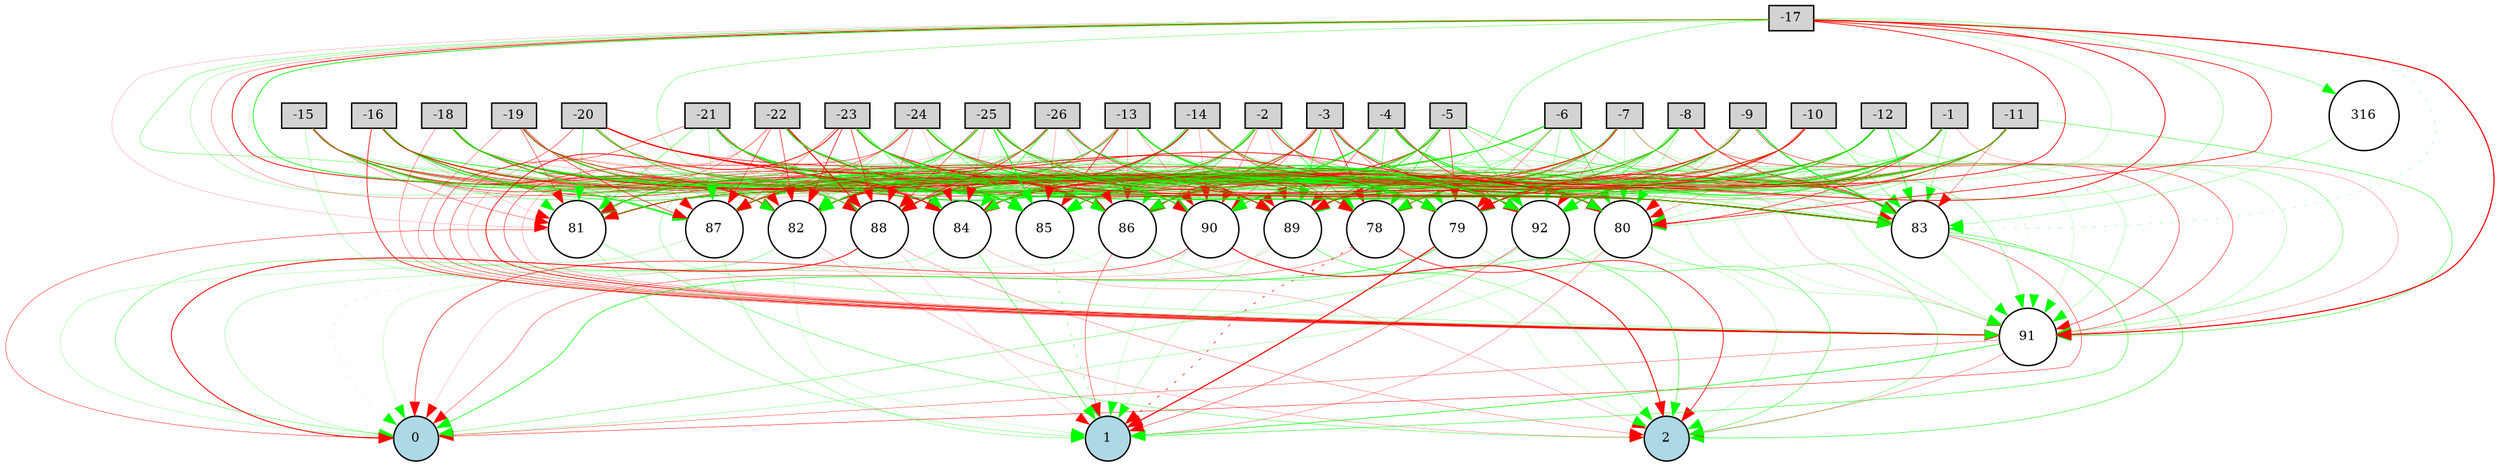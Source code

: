 digraph {
	node [fontsize=9 height=0.2 shape=circle width=0.2]
	-1 [fillcolor=lightgray shape=box style=filled]
	-2 [fillcolor=lightgray shape=box style=filled]
	-3 [fillcolor=lightgray shape=box style=filled]
	-4 [fillcolor=lightgray shape=box style=filled]
	-5 [fillcolor=lightgray shape=box style=filled]
	-6 [fillcolor=lightgray shape=box style=filled]
	-7 [fillcolor=lightgray shape=box style=filled]
	-8 [fillcolor=lightgray shape=box style=filled]
	-9 [fillcolor=lightgray shape=box style=filled]
	-10 [fillcolor=lightgray shape=box style=filled]
	-11 [fillcolor=lightgray shape=box style=filled]
	-12 [fillcolor=lightgray shape=box style=filled]
	-13 [fillcolor=lightgray shape=box style=filled]
	-14 [fillcolor=lightgray shape=box style=filled]
	-15 [fillcolor=lightgray shape=box style=filled]
	-16 [fillcolor=lightgray shape=box style=filled]
	-17 [fillcolor=lightgray shape=box style=filled]
	-18 [fillcolor=lightgray shape=box style=filled]
	-19 [fillcolor=lightgray shape=box style=filled]
	-20 [fillcolor=lightgray shape=box style=filled]
	-21 [fillcolor=lightgray shape=box style=filled]
	-22 [fillcolor=lightgray shape=box style=filled]
	-23 [fillcolor=lightgray shape=box style=filled]
	-24 [fillcolor=lightgray shape=box style=filled]
	-25 [fillcolor=lightgray shape=box style=filled]
	-26 [fillcolor=lightgray shape=box style=filled]
	0 [fillcolor=lightblue style=filled]
	1 [fillcolor=lightblue style=filled]
	2 [fillcolor=lightblue style=filled]
	316 [fillcolor=white style=filled]
	78 [fillcolor=white style=filled]
	79 [fillcolor=white style=filled]
	80 [fillcolor=white style=filled]
	81 [fillcolor=white style=filled]
	82 [fillcolor=white style=filled]
	83 [fillcolor=white style=filled]
	84 [fillcolor=white style=filled]
	85 [fillcolor=white style=filled]
	86 [fillcolor=white style=filled]
	87 [fillcolor=white style=filled]
	88 [fillcolor=white style=filled]
	89 [fillcolor=white style=filled]
	90 [fillcolor=white style=filled]
	91 [fillcolor=white style=filled]
	92 [fillcolor=white style=filled]
	-1 -> 78 [color=green penwidth=0.4027933145148421 style=solid]
	-1 -> 79 [color=red penwidth=0.35918908781732795 style=solid]
	-1 -> 80 [color=red penwidth=0.4459715312888851 style=solid]
	-1 -> 81 [color=green penwidth=0.32407779683077065 style=solid]
	-1 -> 82 [color=green penwidth=0.566751062707378 style=solid]
	-1 -> 83 [color=green penwidth=0.24364694885864965 style=solid]
	-1 -> 84 [color=red penwidth=0.2527629052518066 style=solid]
	-1 -> 85 [color=red penwidth=0.2845633802669243 style=solid]
	-1 -> 86 [color=green penwidth=0.3563290168486619 style=solid]
	-1 -> 87 [color=green penwidth=0.41580757434330784 style=solid]
	-1 -> 88 [color=green penwidth=0.36086179184467104 style=solid]
	-1 -> 89 [color=green penwidth=0.675599731255582 style=solid]
	-1 -> 90 [color=red penwidth=0.18034636778347507 style=solid]
	-1 -> 91 [color=red penwidth=0.16793594258266786 style=solid]
	-1 -> 92 [color=green penwidth=0.14814962948755422 style=solid]
	-2 -> 78 [color=green penwidth=0.4186584657615122 style=solid]
	-2 -> 79 [color=red penwidth=0.13966143694574498 style=solid]
	-2 -> 80 [color=red penwidth=0.1573511674832305 style=solid]
	-2 -> 81 [color=green penwidth=0.28057007944098356 style=solid]
	-2 -> 82 [color=green penwidth=0.26279250869605786 style=solid]
	-2 -> 83 [color=red penwidth=0.196708599400162 style=solid]
	-2 -> 84 [color=red penwidth=0.321979640130073 style=solid]
	-2 -> 85 [color=green penwidth=0.41970708869769013 style=solid]
	-2 -> 86 [color=green penwidth=0.44653639689280555 style=solid]
	-2 -> 87 [color=red penwidth=0.22969978832672544 style=solid]
	-2 -> 88 [color=green penwidth=0.2850588678715324 style=solid]
	-2 -> 89 [color=red penwidth=0.12434749927079089 style=solid]
	-2 -> 90 [color=red penwidth=0.257134220150982 style=solid]
	-2 -> 91 [color=red penwidth=0.12338852339375611 style=solid]
	-2 -> 92 [color=red penwidth=0.2341581217718553 style=solid]
	-3 -> 78 [color=red penwidth=0.4947014231705761 style=solid]
	-3 -> 79 [color=red penwidth=0.23607901314231813 style=solid]
	-3 -> 80 [color=green penwidth=0.26718802443361556 style=solid]
	-3 -> 81 [color=green penwidth=0.17874120586444064 style=solid]
	-3 -> 82 [color=red penwidth=0.3368822768137131 style=solid]
	-3 -> 83 [color=green penwidth=0.339813067006971 style=solid]
	-3 -> 84 [color=red penwidth=0.16877817824875002 style=solid]
	-3 -> 85 [color=green penwidth=0.17336633477903923 style=solid]
	-3 -> 86 [color=red penwidth=0.5257588386954609 style=solid]
	-3 -> 87 [color=red penwidth=0.18879744503299606 style=solid]
	-3 -> 88 [color=green penwidth=0.1432600125256026 style=solid]
	-3 -> 89 [color=green penwidth=0.5039738173657902 style=solid]
	-3 -> 90 [color=red penwidth=0.25656379291738546 style=solid]
	-3 -> 91 [color=green penwidth=0.15241966456740483 style=solid]
	-3 -> 92 [color=red penwidth=0.5582504276672329 style=solid]
	-4 -> 78 [color=green penwidth=0.25919107392867496 style=solid]
	-4 -> 79 [color=green penwidth=0.11390005961254906 style=solid]
	-4 -> 80 [color=green penwidth=0.6339480079211838 style=solid]
	-4 -> 81 [color=green penwidth=0.30487355910919267 style=solid]
	-4 -> 82 [color=green penwidth=0.2231779441140056 style=solid]
	-4 -> 83 [color=green penwidth=0.6101616286723521 style=solid]
	-4 -> 84 [color=red penwidth=0.13455584296304013 style=solid]
	-4 -> 85 [color=green penwidth=0.32664095704528484 style=solid]
	-4 -> 86 [color=green penwidth=0.23407217657446866 style=solid]
	-4 -> 87 [color=green penwidth=0.3222912692992591 style=solid]
	-4 -> 88 [color=green penwidth=0.21286794288618555 style=solid]
	-4 -> 89 [color=red penwidth=0.3449904644850799 style=solid]
	-4 -> 90 [color=green penwidth=0.10653117803149866 style=solid]
	-4 -> 91 [color=green penwidth=0.2323158945433643 style=solid]
	-4 -> 92 [color=red penwidth=0.5220006792083057 style=solid]
	-5 -> 78 [color=green penwidth=0.4089187281403007 style=solid]
	-5 -> 79 [color=red penwidth=0.4037410422936246 style=solid]
	-5 -> 80 [color=red penwidth=0.13135599737093195 style=solid]
	-5 -> 81 [color=red penwidth=0.5743894107768405 style=solid]
	-5 -> 82 [color=green penwidth=0.137982131209283 style=solid]
	-5 -> 83 [color=green penwidth=0.3718753545540733 style=solid]
	-5 -> 84 [color=green penwidth=0.11068144245856348 style=solid]
	-5 -> 85 [color=green penwidth=0.384538522018119 style=solid]
	-5 -> 86 [color=green penwidth=0.3693772213305946 style=solid]
	-5 -> 87 [color=green penwidth=0.3912061053544955 style=solid]
	-5 -> 88 [color=red penwidth=0.12772879670185108 style=solid]
	-5 -> 89 [color=green penwidth=0.5268318823305036 style=solid]
	-5 -> 90 [color=red penwidth=0.10772962323325205 style=solid]
	-5 -> 91 [color=green penwidth=0.14056489655538187 style=dotted]
	-5 -> 92 [color=green penwidth=0.4080331039022742 style=solid]
	-6 -> 78 [color=green penwidth=0.2483083610075839 style=solid]
	-6 -> 79 [color=red penwidth=0.26138857399878435 style=solid]
	-6 -> 80 [color=green penwidth=0.4230856835219283 style=solid]
	-6 -> 81 [color=red penwidth=0.12450312463948142 style=solid]
	-6 -> 82 [color=red penwidth=0.13986379395959775 style=solid]
	-6 -> 83 [color=green penwidth=0.4095660209511268 style=solid]
	-6 -> 84 [color=green penwidth=0.14313779900717663 style=solid]
	-6 -> 85 [color=red penwidth=0.17097145816988846 style=solid]
	-6 -> 86 [color=green penwidth=0.41242350693657737 style=solid]
	-6 -> 87 [color=green penwidth=0.1605996434474653 style=solid]
	-6 -> 88 [color=green penwidth=0.3749414995255881 style=solid]
	-6 -> 89 [color=green penwidth=0.13928090196772114 style=solid]
	-6 -> 90 [color=green penwidth=0.13461273605527815 style=solid]
	-6 -> 91 [color=green penwidth=0.10085169607829417 style=solid]
	-6 -> 92 [color=green penwidth=0.22836395259123782 style=solid]
	-7 -> 78 [color=red penwidth=0.24920631338187338 style=solid]
	-7 -> 79 [color=green penwidth=0.26051271315379004 style=solid]
	-7 -> 80 [color=green penwidth=0.14959139265208515 style=solid]
	-7 -> 81 [color=red penwidth=0.5005228871420657 style=solid]
	-7 -> 82 [color=green penwidth=0.2232364337116856 style=solid]
	-7 -> 83 [color=red penwidth=0.2379525420509605 style=solid]
	-7 -> 84 [color=green penwidth=0.17134233254979564 style=solid]
	-7 -> 85 [color=green penwidth=0.1639881006353845 style=solid]
	-7 -> 86 [color=green penwidth=0.303540479832478 style=solid]
	-7 -> 87 [color=red penwidth=0.43679631516860407 style=solid]
	-7 -> 88 [color=red penwidth=0.1595614085734769 style=solid]
	-7 -> 89 [color=red penwidth=0.19225789093075257 style=solid]
	-7 -> 90 [color=green penwidth=0.23995578216204166 style=solid]
	-7 -> 91 [color=green penwidth=0.1518968778042324 style=solid]
	-7 -> 92 [color=red penwidth=0.20699978166004612 style=solid]
	-8 -> 78 [color=green penwidth=0.1173546162211046 style=solid]
	-8 -> 79 [color=green penwidth=0.350978105188407 style=solid]
	-8 -> 80 [color=green penwidth=0.21824226929452833 style=solid]
	-8 -> 81 [color=green penwidth=0.14648523803236202 style=dotted]
	-8 -> 82 [color=red penwidth=0.4404557778299162 style=solid]
	-8 -> 83 [color=red penwidth=0.5044775000819618 style=solid]
	-8 -> 84 [color=green penwidth=0.14170587019034384 style=solid]
	-8 -> 85 [color=green penwidth=0.261363458914335 style=solid]
	-8 -> 86 [color=red penwidth=0.3215209735807264 style=solid]
	-8 -> 87 [color=green penwidth=0.13196526232377237 style=solid]
	-8 -> 88 [color=green penwidth=0.5062734125574264 style=solid]
	-8 -> 89 [color=red penwidth=0.12430707561655055 style=solid]
	-8 -> 90 [color=green penwidth=0.1397953505350654 style=solid]
	-8 -> 91 [color=red penwidth=0.3545314529275738 style=solid]
	-8 -> 92 [color=green penwidth=0.3707514553073441 style=solid]
	-9 -> 78 [color=red penwidth=0.3721909333413508 style=solid]
	-9 -> 79 [color=green penwidth=0.3224587383734222 style=solid]
	-9 -> 80 [color=red penwidth=0.16212980250963888 style=solid]
	-9 -> 81 [color=green penwidth=0.3538177686248617 style=solid]
	-9 -> 82 [color=red penwidth=0.21501858302840504 style=solid]
	-9 -> 83 [color=green penwidth=0.8090564969430236 style=solid]
	-9 -> 84 [color=red penwidth=0.38862399796646874 style=solid]
	-9 -> 85 [color=red penwidth=0.16459982049551714 style=solid]
	-9 -> 86 [color=green penwidth=0.34898576676565585 style=solid]
	-9 -> 87 [color=red penwidth=0.35456696866121873 style=solid]
	-9 -> 88 [color=red penwidth=0.1159711505578147 style=dotted]
	-9 -> 89 [color=red penwidth=0.1786416206505454 style=solid]
	-9 -> 90 [color=green penwidth=0.20094464881680962 style=solid]
	-9 -> 91 [color=red penwidth=0.33127421236292975 style=solid]
	-9 -> 92 [color=green penwidth=0.2006751350670491 style=solid]
	-10 -> 78 [color=green penwidth=0.3199697737792784 style=solid]
	-10 -> 79 [color=red penwidth=0.1956139448094748 style=solid]
	-10 -> 80 [color=red penwidth=0.19400576375720946 style=solid]
	-10 -> 81 [color=red penwidth=0.13256695976394542 style=solid]
	-10 -> 82 [color=green penwidth=0.4900886409072587 style=solid]
	-10 -> 83 [color=green penwidth=0.27044848204497707 style=solid]
	-10 -> 84 [color=red penwidth=0.2444737513883268 style=solid]
	-10 -> 85 [color=green penwidth=0.2903725747663798 style=solid]
	-10 -> 86 [color=red penwidth=0.2926111886951038 style=solid]
	-10 -> 87 [color=red penwidth=0.2128165816255732 style=solid]
	-10 -> 88 [color=red penwidth=0.25629573285180196 style=solid]
	-10 -> 89 [color=red penwidth=0.4432289498498715 style=solid]
	-10 -> 90 [color=red penwidth=0.1520705693943285 style=solid]
	-10 -> 91 [color=green penwidth=0.14527678252483028 style=solid]
	-10 -> 92 [color=red penwidth=0.29775521531668936 style=solid]
	-11 -> 78 [color=green penwidth=0.16007364220236214 style=solid]
	-11 -> 79 [color=red penwidth=0.6180230763322704 style=solid]
	-11 -> 80 [color=green penwidth=0.18799856413187813 style=solid]
	-11 -> 82 [color=red penwidth=0.25554351760164584 style=solid]
	-11 -> 83 [color=red penwidth=0.23279837956336485 style=solid]
	-11 -> 84 [color=red penwidth=0.6493491473462499 style=solid]
	-11 -> 85 [color=green penwidth=0.3418330028749641 style=solid]
	-11 -> 86 [color=red penwidth=0.1751394333603966 style=solid]
	-11 -> 87 [color=green penwidth=0.2819173617677533 style=solid]
	-11 -> 88 [color=green penwidth=0.5080606740285015 style=solid]
	-11 -> 89 [color=red penwidth=0.17979899932038568 style=solid]
	-11 -> 90 [color=green penwidth=0.2909594967236987 style=solid]
	-11 -> 91 [color=green penwidth=0.31489025170700524 style=solid]
	-11 -> 92 [color=red penwidth=0.12657662591701155 style=solid]
	-12 -> 78 [color=red penwidth=0.15005844002321214 style=solid]
	-12 -> 79 [color=red penwidth=0.3472353351727221 style=solid]
	-12 -> 80 [color=green penwidth=0.15923764662044515 style=solid]
	-12 -> 81 [color=green penwidth=0.11795717613764865 style=solid]
	-12 -> 82 [color=red penwidth=0.5471954988078844 style=solid]
	-12 -> 83 [color=green penwidth=0.4476555335778434 style=solid]
	-12 -> 84 [color=red penwidth=0.22960097190103398 style=solid]
	-12 -> 85 [color=green penwidth=0.44206293895993076 style=solid]
	-12 -> 86 [color=green penwidth=0.1211595978498449 style=solid]
	-12 -> 87 [color=green penwidth=0.5668433235211114 style=solid]
	-12 -> 88 [color=red penwidth=0.1498695755455066 style=solid]
	-12 -> 89 [color=red penwidth=0.14904252696910447 style=dotted]
	-12 -> 90 [color=green penwidth=0.13833890511838284 style=solid]
	-12 -> 91 [color=green penwidth=0.2271879001597527 style=solid]
	-12 -> 92 [color=green penwidth=0.49584070159118987 style=solid]
	-13 -> 78 [color=green penwidth=0.12590935304707532 style=solid]
	-13 -> 79 [color=green penwidth=0.6454775909165326 style=solid]
	-13 -> 80 [color=red penwidth=0.5280795011079837 style=solid]
	-13 -> 81 [color=red penwidth=0.18544103482072083 style=solid]
	-13 -> 82 [color=green penwidth=0.5196212135454055 style=solid]
	-13 -> 83 [color=green penwidth=0.23323666851454974 style=solid]
	-13 -> 84 [color=red penwidth=0.2398009324210393 style=solid]
	-13 -> 85 [color=red penwidth=0.513920983951703 style=solid]
	-13 -> 86 [color=red penwidth=0.17793739690231494 style=solid]
	-13 -> 87 [color=green penwidth=0.19684954711325253 style=solid]
	-13 -> 88 [color=red penwidth=0.20698685566399824 style=solid]
	-13 -> 89 [color=green penwidth=0.10787785321068186 style=solid]
	-13 -> 90 [color=red penwidth=0.18482379483874029 style=solid]
	-13 -> 91 [color=green penwidth=0.14256325515166696 style=solid]
	-13 -> 92 [color=green penwidth=0.6771124015346266 style=solid]
	-14 -> 78 [color=red penwidth=0.38343933759749504 style=solid]
	-14 -> 79 [color=green penwidth=0.41286521841095447 style=solid]
	-14 -> 80 [color=red penwidth=0.13710361327507298 style=solid]
	-14 -> 81 [color=red penwidth=0.11532886190623906 style=solid]
	-14 -> 82 [color=red penwidth=0.3343249730206755 style=solid]
	-14 -> 83 [color=green penwidth=0.16650857512125744 style=solid]
	-14 -> 84 [color=green penwidth=0.4619638915018832 style=solid]
	-14 -> 85 [color=green penwidth=0.4741498477128079 style=solid]
	-14 -> 86 [color=green penwidth=0.12865137534218857 style=solid]
	-14 -> 87 [color=red penwidth=0.4842043024275551 style=solid]
	-14 -> 88 [color=red penwidth=0.38546036660725613 style=solid]
	-14 -> 89 [color=red penwidth=0.10045300191173355 style=solid]
	-14 -> 90 [color=red penwidth=0.16231606833757928 style=solid]
	-14 -> 91 [color=green penwidth=0.10957960379511555 style=solid]
	-14 -> 92 [color=red penwidth=0.22395112436610934 style=solid]
	-15 -> 78 [color=red penwidth=0.3283868699301349 style=solid]
	-15 -> 79 [color=red penwidth=0.17528333156695478 style=solid]
	-15 -> 80 [color=green penwidth=0.2807351115776088 style=solid]
	-15 -> 81 [color=red penwidth=0.24886519051830688 style=solid]
	-15 -> 82 [color=red penwidth=0.6616685801438341 style=solid]
	-15 -> 83 [color=green penwidth=0.1673755819067032 style=solid]
	-15 -> 84 [color=red penwidth=0.3579280927986559 style=solid]
	-15 -> 85 [color=red penwidth=0.243476557591422 style=solid]
	-15 -> 86 [color=green penwidth=0.24801849380927543 style=solid]
	-15 -> 87 [color=green penwidth=0.3001881483419191 style=solid]
	-15 -> 88 [color=green penwidth=0.4199788552902548 style=solid]
	-15 -> 89 [color=red penwidth=0.28970733003314564 style=solid]
	-15 -> 90 [color=green penwidth=0.13599567823110828 style=solid]
	-15 -> 91 [color=green penwidth=0.16262497570102058 style=solid]
	-15 -> 92 [color=red penwidth=0.22427368230640804 style=solid]
	-16 -> 78 [color=green penwidth=0.12801534254626448 style=solid]
	-16 -> 79 [color=green penwidth=0.4856114068133184 style=solid]
	-16 -> 80 [color=red penwidth=0.2971735324231054 style=solid]
	-16 -> 81 [color=red penwidth=0.10931081967212707 style=solid]
	-16 -> 82 [color=red penwidth=0.3801991318899023 style=solid]
	-16 -> 83 [color=green penwidth=0.5328365512655846 style=solid]
	-16 -> 84 [color=red penwidth=0.1557948018363236 style=solid]
	-16 -> 85 [color=green penwidth=0.40272229593778597 style=solid]
	-16 -> 86 [color=red penwidth=0.43523983886548046 style=solid]
	-16 -> 87 [color=green penwidth=0.5739627300845505 style=solid]
	-16 -> 88 [color=green penwidth=0.1113462939035692 style=dotted]
	-16 -> 89 [color=red penwidth=0.1714338386447834 style=solid]
	-16 -> 90 [color=green penwidth=0.4043159817917481 style=solid]
	-16 -> 91 [color=red penwidth=0.5105875963942959 style=solid]
	-16 -> 92 [color=red penwidth=0.5110617702101152 style=solid]
	-17 -> 78 [color=green penwidth=0.1323637865859267 style=solid]
	-17 -> 79 [color=red penwidth=0.6002318681153127 style=solid]
	-17 -> 80 [color=red penwidth=0.5018632558210309 style=solid]
	-17 -> 81 [color=red penwidth=0.11326440748303603 style=solid]
	-17 -> 82 [color=green penwidth=0.1687478775346284 style=solid]
	-17 -> 83 [color=green penwidth=0.17172076297753372 style=dotted]
	-17 -> 84 [color=red penwidth=0.5802510034384947 style=solid]
	-17 -> 85 [color=green penwidth=0.5254297605549941 style=solid]
	-17 -> 86 [color=green penwidth=0.21979815761181645 style=solid]
	-17 -> 87 [color=green penwidth=0.24159724225480023 style=solid]
	-17 -> 88 [color=red penwidth=0.19693778078418495 style=solid]
	-17 -> 89 [color=red penwidth=0.5448703195596536 style=solid]
	-17 -> 90 [color=green penwidth=0.24755682684495284 style=solid]
	-17 -> 91 [color=red penwidth=0.807368977012656 style=solid]
	-17 -> 92 [color=green penwidth=0.19275090287606603 style=solid]
	-18 -> 78 [color=red penwidth=0.14851222313140017 style=solid]
	-18 -> 79 [color=green penwidth=0.8336433316323737 style=solid]
	-18 -> 80 [color=red penwidth=0.7408185459720956 style=solid]
	-18 -> 81 [color=green penwidth=0.1566701625837768 style=dotted]
	-18 -> 82 [color=red penwidth=0.23134238907810553 style=solid]
	-18 -> 83 [color=red penwidth=0.13441124060702764 style=solid]
	-18 -> 84 [color=red penwidth=0.22159923514427832 style=solid]
	-18 -> 85 [color=red penwidth=0.16864514297572064 style=solid]
	-18 -> 86 [color=green penwidth=0.2656711861444454 style=solid]
	-18 -> 87 [color=green penwidth=0.35241739572949404 style=solid]
	-18 -> 88 [color=red penwidth=0.11429116822251639 style=solid]
	-18 -> 89 [color=green penwidth=0.2533646146179175 style=solid]
	-18 -> 90 [color=green penwidth=0.16663147026886882 style=solid]
	-18 -> 91 [color=red penwidth=0.2429823913399369 style=solid]
	-18 -> 92 [color=green penwidth=0.4522675482140671 style=solid]
	-19 -> 78 [color=green penwidth=0.1973251066006878 style=solid]
	-19 -> 79 [color=green penwidth=0.14521574417311034 style=solid]
	-19 -> 80 [color=red penwidth=0.2309724766809467 style=solid]
	-19 -> 81 [color=red penwidth=0.31470362479513586 style=solid]
	-19 -> 82 [color=red penwidth=0.11511316120166717 style=solid]
	-19 -> 83 [color=red penwidth=0.1584407916659063 style=solid]
	-19 -> 84 [color=red penwidth=0.49065239259191673 style=solid]
	-19 -> 85 [color=green penwidth=0.4688588195175405 style=solid]
	-19 -> 86 [color=red penwidth=0.149272437995374 style=solid]
	-19 -> 87 [color=red penwidth=0.41809364449506603 style=solid]
	-19 -> 88 [color=green penwidth=0.2969946659090048 style=solid]
	-19 -> 89 [color=red penwidth=0.11876422955195563 style=solid]
	-19 -> 90 [color=green penwidth=0.17450040403620987 style=solid]
	-19 -> 91 [color=red penwidth=0.22471550229434328 style=solid]
	-19 -> 92 [color=red penwidth=0.33949159144386964 style=solid]
	-20 -> 78 [color=green penwidth=0.1624419297362275 style=solid]
	-20 -> 79 [color=red penwidth=0.5436246548542415 style=solid]
	-20 -> 80 [color=red penwidth=0.44568286896564224 style=solid]
	-20 -> 81 [color=green penwidth=0.3350013815146915 style=solid]
	-20 -> 82 [color=green penwidth=0.38799321990982105 style=solid]
	-20 -> 83 [color=red penwidth=0.6388410090437525 style=solid]
	-20 -> 84 [color=red penwidth=0.11357634398560217 style=solid]
	-20 -> 85 [color=green penwidth=0.48791062314558653 style=solid]
	-20 -> 86 [color=red penwidth=0.27128119796100025 style=solid]
	-20 -> 87 [color=red penwidth=0.1391318636416506 style=solid]
	-20 -> 88 [color=green penwidth=0.12919572336277782 style=solid]
	-20 -> 89 [color=green penwidth=0.19937330159958505 style=solid]
	-20 -> 90 [color=red penwidth=0.3970288806429858 style=solid]
	-20 -> 91 [color=red penwidth=0.33596509902811655 style=solid]
	-20 -> 92 [color=red penwidth=0.5404782127620484 style=solid]
	-21 -> 78 [color=green penwidth=0.2771916332669554 style=solid]
	-21 -> 79 [color=red penwidth=0.29838012655561175 style=solid]
	-21 -> 80 [color=green penwidth=0.5689181241563008 style=dotted]
	-21 -> 81 [color=green penwidth=0.29889450211450624 style=solid]
	-21 -> 82 [color=red penwidth=0.12657451260865693 style=solid]
	-21 -> 83 [color=green penwidth=0.6742873344704918 style=solid]
	-21 -> 84 [color=red penwidth=0.4110872407243046 style=solid]
	-21 -> 85 [color=red penwidth=0.19704106808994035 style=solid]
	-21 -> 86 [color=green penwidth=0.12788707539002964 style=solid]
	-21 -> 87 [color=green penwidth=0.1711014558135024 style=solid]
	-21 -> 88 [color=red penwidth=0.16201736264628058 style=solid]
	-21 -> 89 [color=red penwidth=0.30911658848907275 style=solid]
	-21 -> 90 [color=green penwidth=0.18375553785411314 style=solid]
	-21 -> 91 [color=red penwidth=0.30951677833333213 style=solid]
	-21 -> 92 [color=green penwidth=0.7443174508696155 style=solid]
	-22 -> 78 [color=green penwidth=0.1354439502496435 style=solid]
	-22 -> 79 [color=red penwidth=0.2587026162078473 style=solid]
	-22 -> 80 [color=green penwidth=0.35151522951121694 style=solid]
	-22 -> 81 [color=red penwidth=0.24268811688714173 style=solid]
	-22 -> 82 [color=red penwidth=0.4083243110757768 style=solid]
	-22 -> 83 [color=green penwidth=0.1838080147436763 style=solid]
	-22 -> 84 [color=red penwidth=0.1765476706790607 style=solid]
	-22 -> 85 [color=green penwidth=0.18757945543535018 style=solid]
	-22 -> 86 [color=red penwidth=0.3050348193718453 style=solid]
	-22 -> 87 [color=red penwidth=0.3649424571157043 style=solid]
	-22 -> 88 [color=red penwidth=0.7166184680458341 style=solid]
	-22 -> 89 [color=red penwidth=0.34955151847907573 style=solid]
	-22 -> 90 [color=red penwidth=0.29096702045863077 style=solid]
	-22 -> 91 [color=red penwidth=0.17078277598646743 style=solid]
	-22 -> 92 [color=green penwidth=0.6338135238841304 style=solid]
	-23 -> 78 [color=green penwidth=0.14208999598377564 style=solid]
	-23 -> 79 [color=green penwidth=0.5206286075575719 style=solid]
	-23 -> 80 [color=green penwidth=0.11295490834853483 style=solid]
	-23 -> 81 [color=green penwidth=0.13194383102813695 style=solid]
	-23 -> 82 [color=red penwidth=0.484698361196209 style=solid]
	-23 -> 83 [color=red penwidth=0.6353032613075117 style=solid]
	-23 -> 84 [color=green penwidth=0.3302749353570618 style=solid]
	-23 -> 85 [color=green penwidth=0.26496086013662 style=solid]
	-23 -> 86 [color=red penwidth=0.3593373399661598 style=solid]
	-23 -> 87 [color=red penwidth=0.25438267882173043 style=solid]
	-23 -> 88 [color=red penwidth=0.4130838820596544 style=solid]
	-23 -> 89 [color=green penwidth=0.16704816088771962 style=solid]
	-23 -> 90 [color=green penwidth=0.6537868085038472 style=solid]
	-23 -> 91 [color=red penwidth=0.5783865196651172 style=solid]
	-23 -> 92 [color=green penwidth=0.32454745707844623 style=solid]
	-24 -> 78 [color=red penwidth=0.17783513312590074 style=solid]
	-24 -> 79 [color=red penwidth=0.14671199082859177 style=solid]
	-24 -> 80 [color=red penwidth=0.27327118868511485 style=solid]
	-24 -> 81 [color=red penwidth=0.29318678521478436 style=solid]
	-24 -> 82 [color=green penwidth=0.27343402926129134 style=solid]
	-24 -> 83 [color=red penwidth=0.5156011653066341 style=solid]
	-24 -> 84 [color=red penwidth=0.10486660298249102 style=solid]
	-24 -> 85 [color=green penwidth=0.30825817925300947 style=solid]
	-24 -> 86 [color=green penwidth=0.20213555621124552 style=solid]
	-24 -> 87 [color=red penwidth=0.2097005395577463 style=solid]
	-24 -> 88 [color=red penwidth=0.21944115617406884 style=solid]
	-24 -> 89 [color=green penwidth=0.3292880283696822 style=solid]
	-24 -> 90 [color=green penwidth=0.23287998393680723 style=solid]
	-24 -> 91 [color=red penwidth=0.33820406267650527 style=solid]
	-24 -> 92 [color=green penwidth=0.1715220594212324 style=solid]
	-25 -> 78 [color=green penwidth=0.11443532221776197 style=solid]
	-25 -> 79 [color=green penwidth=0.26449144655826706 style=solid]
	-25 -> 80 [color=green penwidth=0.18286115344929427 style=solid]
	-25 -> 81 [color=green penwidth=0.6553821654802033 style=solid]
	-25 -> 82 [color=green penwidth=0.33353627583330225 style=solid]
	-25 -> 83 [color=green penwidth=0.39365679909860307 style=solid]
	-25 -> 84 [color=red penwidth=0.1799384121828097 style=solid]
	-25 -> 85 [color=green penwidth=0.7208446177500593 style=solid]
	-25 -> 86 [color=green penwidth=0.24476052026504122 style=solid]
	-25 -> 87 [color=green penwidth=0.18785927711208594 style=solid]
	-25 -> 88 [color=red penwidth=0.34887673906930616 style=solid]
	-25 -> 89 [color=red penwidth=0.13797352460400142 style=solid]
	-25 -> 90 [color=green penwidth=0.4978696702171703 style=solid]
	-25 -> 91 [color=red penwidth=0.15773313166071315 style=solid]
	-25 -> 92 [color=red penwidth=0.25644642435328735 style=solid]
	-26 -> 78 [color=red penwidth=0.11994149872711596 style=solid]
	-26 -> 79 [color=green penwidth=0.40042892600141167 style=solid]
	-26 -> 80 [color=green penwidth=0.15469660573692043 style=solid]
	-26 -> 81 [color=red penwidth=0.11303838727283587 style=solid]
	-26 -> 82 [color=green penwidth=0.42558869196071925 style=solid]
	-26 -> 83 [color=green penwidth=0.17818817827839206 style=solid]
	-26 -> 84 [color=green penwidth=0.412429087810273 style=solid]
	-26 -> 85 [color=red penwidth=0.16199113947032906 style=solid]
	-26 -> 86 [color=red penwidth=0.13917977620035726 style=solid]
	-26 -> 87 [color=red penwidth=0.15279625723468954 style=solid]
	-26 -> 88 [color=red penwidth=0.48971506864442227 style=solid]
	-26 -> 89 [color=red penwidth=0.4146788300509663 style=solid]
	-26 -> 90 [color=red penwidth=0.15745942169848381 style=solid]
	-26 -> 91 [color=green penwidth=0.186436853159945 style=solid]
	-26 -> 92 [color=green penwidth=0.3775996529665203 style=solid]
	78 -> 0 [color=red penwidth=0.25381893205233474 style=solid]
	78 -> 1 [color=red penwidth=0.4646835766364463 style=dotted]
	78 -> 2 [color=red penwidth=0.5060896393601435 style=solid]
	79 -> 0 [color=green penwidth=0.46225829909484406 style=solid]
	79 -> 1 [color=red penwidth=0.8038248648686357 style=solid]
	79 -> 2 [color=green penwidth=0.1375080047742886 style=solid]
	80 -> 0 [color=green penwidth=0.16241309224644512 style=solid]
	80 -> 1 [color=red penwidth=0.19359292613063586 style=solid]
	80 -> 2 [color=green penwidth=0.2259127279521142 style=solid]
	81 -> 0 [color=red penwidth=0.289074633524751 style=solid]
	81 -> 1 [color=green penwidth=0.2016517465417922 style=solid]
	81 -> 2 [color=green penwidth=0.2579959022611492 style=solid]
	82 -> 0 [color=green penwidth=0.25092031829803374 style=solid]
	82 -> 1 [color=green penwidth=0.1107732160502404 style=solid]
	82 -> 2 [color=red penwidth=0.15931595594200781 style=solid]
	83 -> 0 [color=red penwidth=0.3099507468863819 style=solid]
	83 -> 1 [color=green penwidth=0.31940646513697135 style=solid]
	83 -> 2 [color=green penwidth=0.32856859040739833 style=solid]
	84 -> 0 [color=green penwidth=0.1582813505453509 style=solid]
	84 -> 1 [color=green penwidth=0.3397930104008798 style=solid]
	84 -> 2 [color=red penwidth=0.14436863260042138 style=solid]
	85 -> 0 [color=green penwidth=0.11097071513767293 style=dotted]
	85 -> 1 [color=green penwidth=0.29522765228498404 style=dotted]
	85 -> 2 [color=green penwidth=0.11344508743417674 style=solid]
	86 -> 0 [color=green penwidth=0.10234252564435914 style=solid]
	86 -> 1 [color=red penwidth=0.30436097062208345 style=solid]
	86 -> 2 [color=green penwidth=0.23826743763794153 style=solid]
	87 -> 0 [color=green penwidth=0.1475118493022423 style=solid]
	87 -> 1 [color=green penwidth=0.19996362325471706 style=solid]
	88 -> 0 [color=red penwidth=0.6440988866595032 style=solid]
	88 -> 1 [color=red penwidth=0.10174805308564706 style=solid]
	88 -> 2 [color=red penwidth=0.19810131904275974 style=solid]
	89 -> 0 [color=red penwidth=0.11098529581535957 style=solid]
	89 -> 1 [color=green penwidth=0.14988059891070316 style=solid]
	89 -> 2 [color=green penwidth=0.3372995113188535 style=solid]
	90 -> 0 [color=red penwidth=0.4018324731550216 style=solid]
	90 -> 1 [color=green penwidth=0.10486917957012679 style=solid]
	90 -> 2 [color=red penwidth=0.6900831744438665 style=solid]
	91 -> 0 [color=red penwidth=0.22544161602890228 style=solid]
	91 -> 1 [color=green penwidth=0.45022826208467226 style=solid]
	91 -> 2 [color=red penwidth=0.2147373751504137 style=solid]
	92 -> 0 [color=green penwidth=0.23569971354066288 style=solid]
	92 -> 1 [color=red penwidth=0.30380541196737565 style=solid]
	92 -> 2 [color=green penwidth=0.30454556024261265 style=solid]
	83 -> 91 [color=green penwidth=0.1435945060929419 style=solid]
	-17 -> 316 [color=green penwidth=0.21856914323609927 style=solid]
	316 -> 83 [color=green penwidth=0.18031025037336082 style=solid]
}
